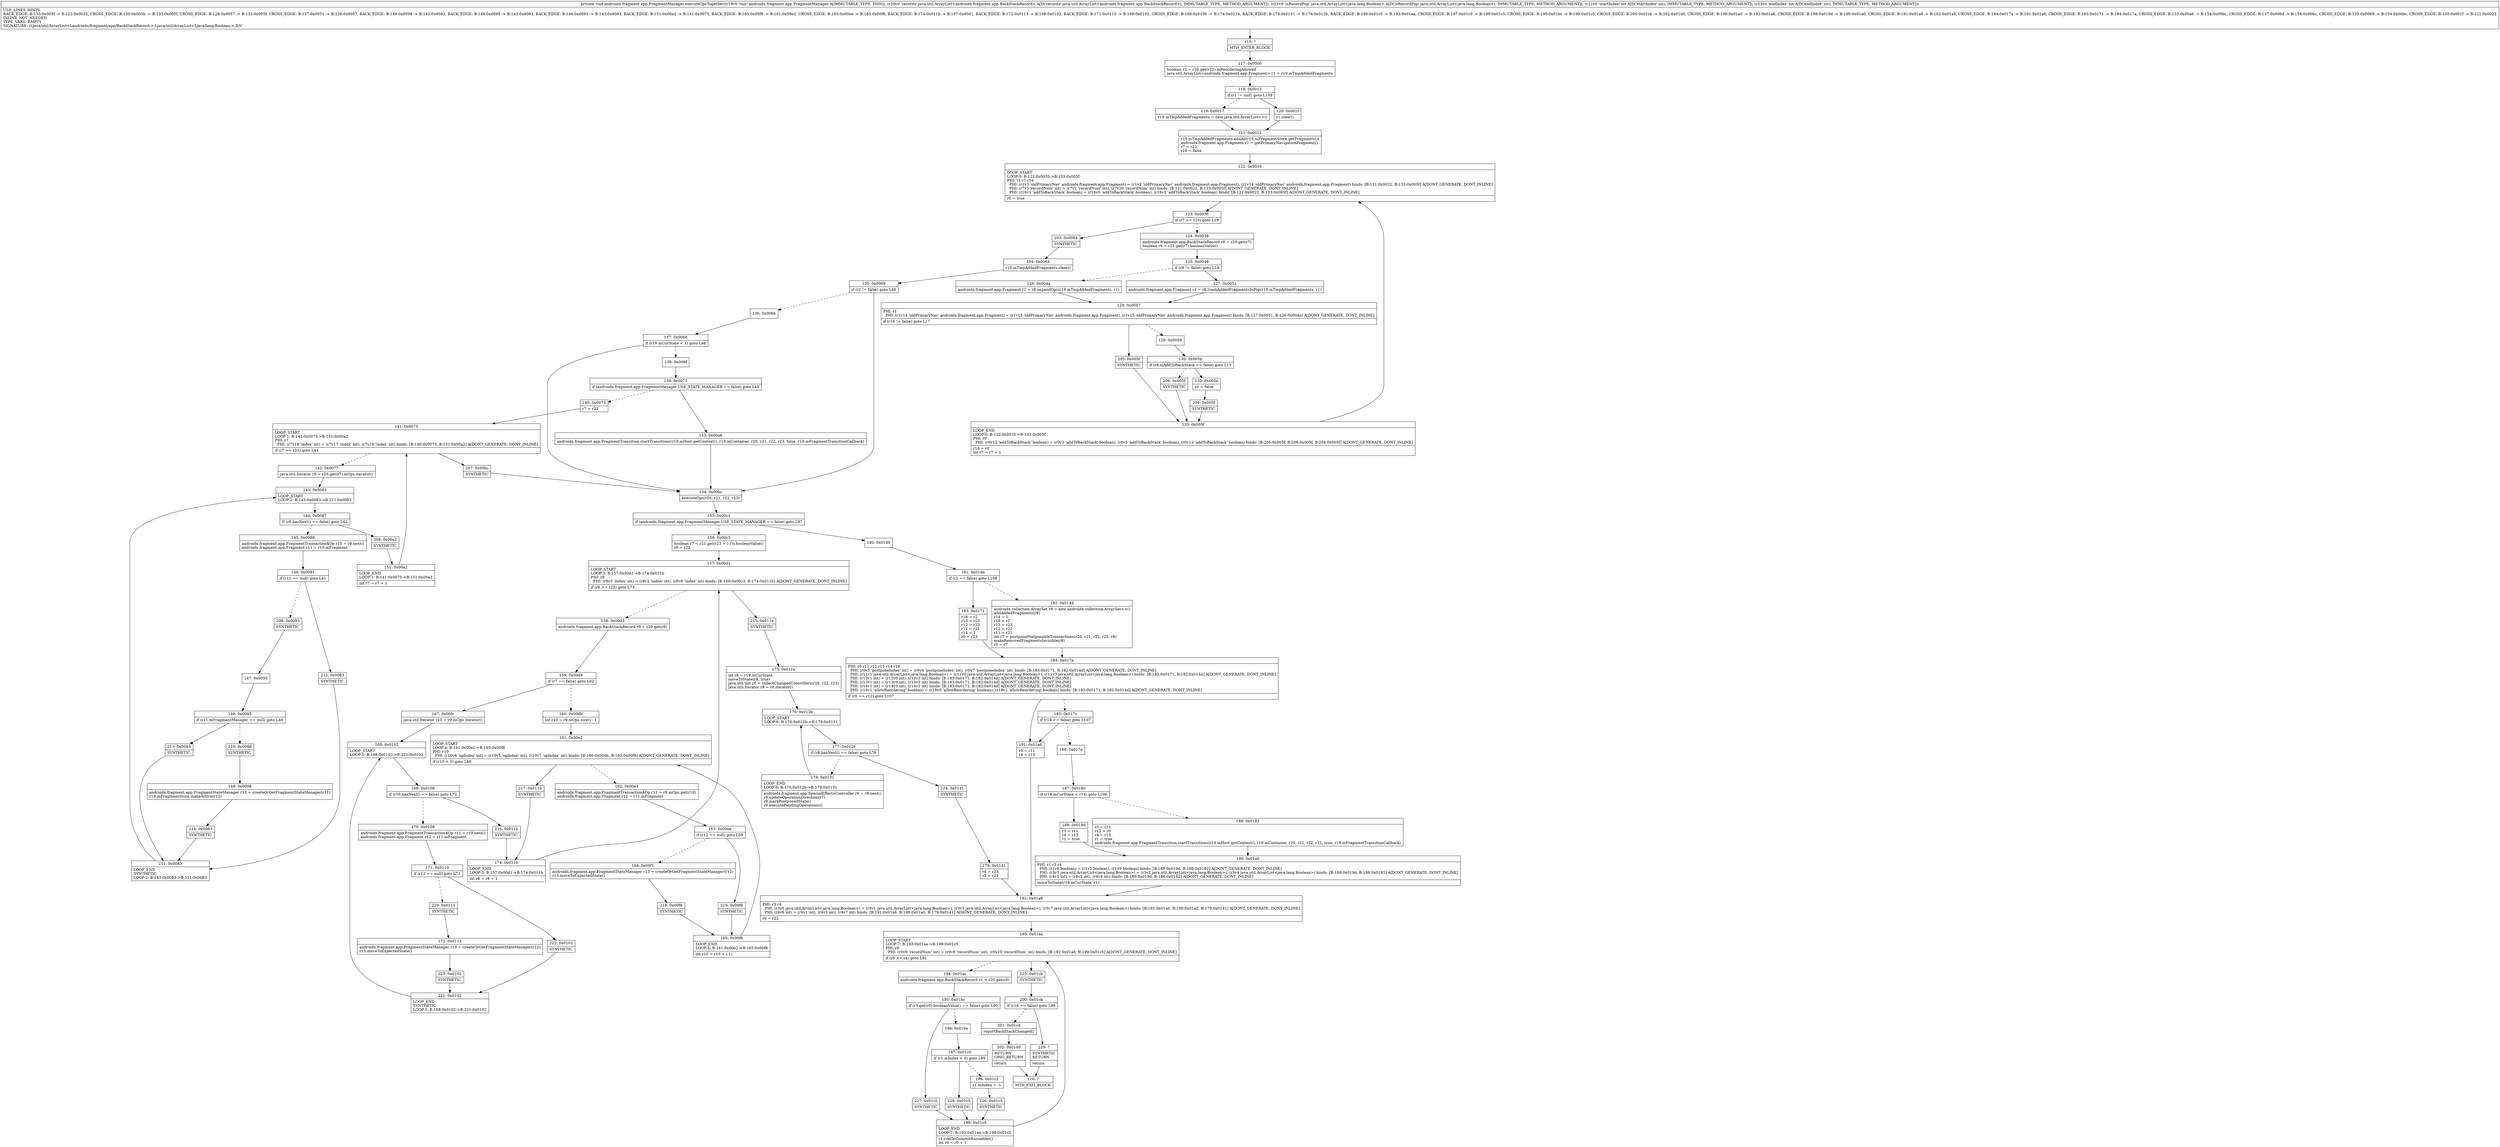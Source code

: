 digraph "CFG forandroidx.fragment.app.FragmentManager.executeOpsTogether(Ljava\/util\/ArrayList;Ljava\/util\/ArrayList;II)V" {
Node_115 [shape=record,label="{115\:\ ?|MTH_ENTER_BLOCK\l}"];
Node_117 [shape=record,label="{117\:\ 0x0000|boolean r2 = r20.get(r22).mReorderingAllowed\ljava.util.ArrayList\<androidx.fragment.app.Fragment\> r1 = r19.mTmpAddedFragments\l}"];
Node_118 [shape=record,label="{118\:\ 0x0015|if (r1 != null) goto L109\l}"];
Node_119 [shape=record,label="{119\:\ 0x0017|r19.mTmpAddedFragments = new java.util.ArrayList\<\>()\l}"];
Node_121 [shape=record,label="{121\:\ 0x0022|r19.mTmpAddedFragments.addAll(r19.mFragmentStore.getFragments())\landroidx.fragment.app.Fragment r1 = getPrimaryNavigationFragment()\lr7 = r22\lr16 = false\l}"];
Node_122 [shape=record,label="{122\:\ 0x0035|LOOP_START\lLOOP:0: B:122:0x0035\-\>B:133:0x005f\lPHI: r1 r7 r16 \l  PHI: (r1v3 'oldPrimaryNav' androidx.fragment.app.Fragment) = (r1v2 'oldPrimaryNav' androidx.fragment.app.Fragment), (r1v14 'oldPrimaryNav' androidx.fragment.app.Fragment) binds: [B:121:0x0022, B:133:0x005f] A[DONT_GENERATE, DONT_INLINE]\l  PHI: (r7v3 'recordNum' int) = (r7v2 'recordNum' int), (r7v20 'recordNum' int) binds: [B:121:0x0022, B:133:0x005f] A[DONT_GENERATE, DONT_INLINE]\l  PHI: (r16v1 'addToBackStack' boolean) = (r16v0 'addToBackStack' boolean), (r16v2 'addToBackStack' boolean) binds: [B:121:0x0022, B:133:0x005f] A[DONT_GENERATE, DONT_INLINE]\l|r0 = true\l}"];
Node_123 [shape=record,label="{123\:\ 0x0036|if (r7 \>= r23) goto L19\l}"];
Node_124 [shape=record,label="{124\:\ 0x0038|androidx.fragment.app.BackStackRecord r8 = r20.get(r7)\lboolean r9 = r21.get(r7).booleanValue()\l}"];
Node_125 [shape=record,label="{125\:\ 0x0048|if (r9 != false) goto L18\l}"];
Node_126 [shape=record,label="{126\:\ 0x004a|androidx.fragment.app.Fragment r1 = r8.expandOps(r19.mTmpAddedFragments, r1)\l}"];
Node_128 [shape=record,label="{128\:\ 0x0057|PHI: r1 \l  PHI: (r1v14 'oldPrimaryNav' androidx.fragment.app.Fragment) = (r1v13 'oldPrimaryNav' androidx.fragment.app.Fragment), (r1v15 'oldPrimaryNav' androidx.fragment.app.Fragment) binds: [B:127:0x0051, B:126:0x004a] A[DONT_GENERATE, DONT_INLINE]\l|if (r16 != false) goto L17\l}"];
Node_129 [shape=record,label="{129\:\ 0x0059}"];
Node_130 [shape=record,label="{130\:\ 0x005b|if (r8.mAddToBackStack == false) goto L13\l}"];
Node_132 [shape=record,label="{132\:\ 0x005e|r0 = false\l}"];
Node_204 [shape=record,label="{204\:\ 0x005f|SYNTHETIC\l}"];
Node_133 [shape=record,label="{133\:\ 0x005f|LOOP_END\lLOOP:0: B:122:0x0035\-\>B:133:0x005f\lPHI: r0 \l  PHI: (r0v12 'addToBackStack' boolean) = (r0v3 'addToBackStack' boolean), (r0v3 'addToBackStack' boolean), (r0v13 'addToBackStack' boolean) binds: [B:205:0x005f, B:206:0x005f, B:204:0x005f] A[DONT_GENERATE, DONT_INLINE]\l|r16 = r0\lint r7 = r7 + 1\l}"];
Node_206 [shape=record,label="{206\:\ 0x005f|SYNTHETIC\l}"];
Node_205 [shape=record,label="{205\:\ 0x005f|SYNTHETIC\l}"];
Node_127 [shape=record,label="{127\:\ 0x0051|androidx.fragment.app.Fragment r1 = r8.trackAddedFragmentsInPop(r19.mTmpAddedFragments, r1)\l}"];
Node_203 [shape=record,label="{203\:\ 0x0064|SYNTHETIC\l}"];
Node_134 [shape=record,label="{134\:\ 0x0064|r19.mTmpAddedFragments.clear()\l}"];
Node_135 [shape=record,label="{135\:\ 0x0069|if (r2 != false) goto L46\l}"];
Node_136 [shape=record,label="{136\:\ 0x006b}"];
Node_137 [shape=record,label="{137\:\ 0x006d|if (r19.mCurState \< 1) goto L46\l}"];
Node_138 [shape=record,label="{138\:\ 0x006f}"];
Node_139 [shape=record,label="{139\:\ 0x0071|if (androidx.fragment.app.FragmentManager.USE_STATE_MANAGER == false) goto L45\l}"];
Node_140 [shape=record,label="{140\:\ 0x0073|r7 = r22\l}"];
Node_141 [shape=record,label="{141\:\ 0x0075|LOOP_START\lLOOP:1: B:141:0x0075\-\>B:151:0x00a2\lPHI: r7 \l  PHI: (r7v18 'index' int) = (r7v17 'index' int), (r7v19 'index' int) binds: [B:140:0x0073, B:151:0x00a2] A[DONT_GENERATE, DONT_INLINE]\l|if (r7 \>= r23) goto L44\l}"];
Node_142 [shape=record,label="{142\:\ 0x0077|java.util.Iterator r9 = r20.get(r7).mOps.iterator()\l}"];
Node_143 [shape=record,label="{143\:\ 0x0083|LOOP_START\lLOOP:2: B:143:0x0083\-\>B:211:0x0083\l}"];
Node_144 [shape=record,label="{144\:\ 0x0087|if (r9.hasNext() == false) goto L42\l}"];
Node_145 [shape=record,label="{145\:\ 0x0089|androidx.fragment.app.FragmentTransaction$Op r10 = r9.next()\landroidx.fragment.app.Fragment r11 = r10.mFragment\l}"];
Node_146 [shape=record,label="{146\:\ 0x0091|if (r11 == null) goto L41\l}"];
Node_208 [shape=record,label="{208\:\ 0x0093|SYNTHETIC\l}"];
Node_147 [shape=record,label="{147\:\ 0x0093}"];
Node_148 [shape=record,label="{148\:\ 0x0095|if (r11.mFragmentManager == null) goto L40\l}"];
Node_210 [shape=record,label="{210\:\ 0x0098|SYNTHETIC\l}"];
Node_149 [shape=record,label="{149\:\ 0x0098|androidx.fragment.app.FragmentStateManager r12 = createOrGetFragmentStateManager(r11)\lr19.mFragmentStore.makeActive(r12)\l}"];
Node_214 [shape=record,label="{214\:\ 0x0083|SYNTHETIC\l}"];
Node_211 [shape=record,label="{211\:\ 0x0083|LOOP_END\lSYNTHETIC\lLOOP:2: B:143:0x0083\-\>B:211:0x0083\l}"];
Node_213 [shape=record,label="{213\:\ 0x0083|SYNTHETIC\l}"];
Node_212 [shape=record,label="{212\:\ 0x0083|SYNTHETIC\l}"];
Node_209 [shape=record,label="{209\:\ 0x00a2|SYNTHETIC\l}"];
Node_151 [shape=record,label="{151\:\ 0x00a2|LOOP_END\lLOOP:1: B:141:0x0075\-\>B:151:0x00a2\l|int r7 = r7 + 1\l}"];
Node_207 [shape=record,label="{207\:\ 0x00bc|SYNTHETIC\l}"];
Node_153 [shape=record,label="{153\:\ 0x00a6|androidx.fragment.app.FragmentTransition.startTransitions(r19.mHost.getContext(), r19.mContainer, r20, r21, r22, r23, false, r19.mFragmentTransitionCallback)\l}"];
Node_154 [shape=record,label="{154\:\ 0x00bc|executeOps(r20, r21, r22, r23)\l}"];
Node_155 [shape=record,label="{155\:\ 0x00c1|if (androidx.fragment.app.FragmentManager.USE_STATE_MANAGER == false) goto L97\l}"];
Node_156 [shape=record,label="{156\:\ 0x00c3|boolean r7 = r21.get(r23 + (\-1)).booleanValue()\lr8 = r22\l}"];
Node_157 [shape=record,label="{157\:\ 0x00d1|LOOP_START\lLOOP:3: B:157:0x00d1\-\>B:174:0x011b\lPHI: r8 \l  PHI: (r8v3 'index' int) = (r8v2 'index' int), (r8v6 'index' int) binds: [B:156:0x00c3, B:174:0x011b] A[DONT_GENERATE, DONT_INLINE]\l|if (r8 \>= r23) goto L73\l}"];
Node_158 [shape=record,label="{158\:\ 0x00d3|androidx.fragment.app.BackStackRecord r9 = r20.get(r8)\l}"];
Node_159 [shape=record,label="{159\:\ 0x00d9|if (r7 == false) goto L62\l}"];
Node_160 [shape=record,label="{160\:\ 0x00db|int r10 = r9.mOps.size() \- 1\l}"];
Node_161 [shape=record,label="{161\:\ 0x00e2|LOOP_START\lLOOP:4: B:161:0x00e2\-\>B:165:0x00f8\lPHI: r10 \l  PHI: (r10v6 'opIndex' int) = (r10v5 'opIndex' int), (r10v7 'opIndex' int) binds: [B:160:0x00db, B:165:0x00f8] A[DONT_GENERATE, DONT_INLINE]\l|if (r10 \< 0) goto L60\l}"];
Node_162 [shape=record,label="{162\:\ 0x00e4|androidx.fragment.app.FragmentTransaction$Op r11 = r9.mOps.get(r10)\landroidx.fragment.app.Fragment r12 = r11.mFragment\l}"];
Node_163 [shape=record,label="{163\:\ 0x00ee|if (r12 == null) goto L59\l}"];
Node_164 [shape=record,label="{164\:\ 0x00f1|androidx.fragment.app.FragmentStateManager r13 = createOrGetFragmentStateManager(r12)\lr13.moveToExpectedState()\l}"];
Node_218 [shape=record,label="{218\:\ 0x00f8|SYNTHETIC\l}"];
Node_165 [shape=record,label="{165\:\ 0x00f8|LOOP_END\lLOOP:4: B:161:0x00e2\-\>B:165:0x00f8\l|int r10 = r10 + (\-1)\l}"];
Node_219 [shape=record,label="{219\:\ 0x00f8|SYNTHETIC\l}"];
Node_217 [shape=record,label="{217\:\ 0x011b|SYNTHETIC\l}"];
Node_174 [shape=record,label="{174\:\ 0x011b|LOOP_END\lLOOP:3: B:157:0x00d1\-\>B:174:0x011b\l|int r8 = r8 + 1\l}"];
Node_167 [shape=record,label="{167\:\ 0x00fc|java.util.Iterator r10 = r9.mOps.iterator()\l}"];
Node_168 [shape=record,label="{168\:\ 0x0102|LOOP_START\lLOOP:5: B:168:0x0102\-\>B:221:0x0102\l}"];
Node_169 [shape=record,label="{169\:\ 0x0106|if (r10.hasNext() == false) goto L72\l}"];
Node_170 [shape=record,label="{170\:\ 0x0108|androidx.fragment.app.FragmentTransaction$Op r11 = r10.next()\landroidx.fragment.app.Fragment r12 = r11.mFragment\l}"];
Node_171 [shape=record,label="{171\:\ 0x0110|if (r12 == null) goto L71\l}"];
Node_220 [shape=record,label="{220\:\ 0x0113|SYNTHETIC\l}"];
Node_172 [shape=record,label="{172\:\ 0x0113|androidx.fragment.app.FragmentStateManager r13 = createOrGetFragmentStateManager(r12)\lr13.moveToExpectedState()\l}"];
Node_223 [shape=record,label="{223\:\ 0x0102|SYNTHETIC\l}"];
Node_221 [shape=record,label="{221\:\ 0x0102|LOOP_END\lSYNTHETIC\lLOOP:5: B:168:0x0102\-\>B:221:0x0102\l}"];
Node_222 [shape=record,label="{222\:\ 0x0102|SYNTHETIC\l}"];
Node_216 [shape=record,label="{216\:\ 0x011b|SYNTHETIC\l}"];
Node_215 [shape=record,label="{215\:\ 0x011e|SYNTHETIC\l}"];
Node_175 [shape=record,label="{175\:\ 0x011e|int r8 = r19.mCurState\lmoveToState(r8, true)\ljava.util.Set r0 = collectChangedControllers(r20, r22, r23)\ljava.util.Iterator r8 = r0.iterator()\l}"];
Node_176 [shape=record,label="{176\:\ 0x012b|LOOP_START\lLOOP:6: B:176:0x012b\-\>B:178:0x0131\l}"];
Node_177 [shape=record,label="{177\:\ 0x012f|if (r8.hasNext() == false) goto L78\l}"];
Node_178 [shape=record,label="{178\:\ 0x0131|LOOP_END\lLOOP:6: B:176:0x012b\-\>B:178:0x0131\l|androidx.fragment.app.SpecialEffectsController r9 = r8.next()\lr9.updateOperationDirection(r7)\lr9.markPostponedState()\lr9.executePendingOperations()\l}"];
Node_224 [shape=record,label="{224\:\ 0x0141|SYNTHETIC\l}"];
Node_179 [shape=record,label="{179\:\ 0x0141|r4 = r23\lr3 = r21\l}"];
Node_192 [shape=record,label="{192\:\ 0x01a8|PHI: r3 r4 \l  PHI: (r3v6 java.util.ArrayList\<java.lang.Boolean\>) = (r3v1 java.util.ArrayList\<java.lang.Boolean\>), (r3v3 java.util.ArrayList\<java.lang.Boolean\>), (r3v7 java.util.ArrayList\<java.lang.Boolean\>) binds: [B:191:0x01a6, B:190:0x01a0, B:179:0x0141] A[DONT_GENERATE, DONT_INLINE]\l  PHI: (r4v6 int) = (r4v1 int), (r4v3 int), (r4v7 int) binds: [B:191:0x01a6, B:190:0x01a0, B:179:0x0141] A[DONT_GENERATE, DONT_INLINE]\l|r0 = r22\l}"];
Node_193 [shape=record,label="{193\:\ 0x01aa|LOOP_START\lLOOP:7: B:193:0x01aa\-\>B:199:0x01c5\lPHI: r0 \l  PHI: (r0v9 'recordNum' int) = (r0v8 'recordNum' int), (r0v10 'recordNum' int) binds: [B:192:0x01a8, B:199:0x01c5] A[DONT_GENERATE, DONT_INLINE]\l|if (r0 \>= r4) goto L91\l}"];
Node_194 [shape=record,label="{194\:\ 0x01ac|androidx.fragment.app.BackStackRecord r1 = r20.get(r0)\l}"];
Node_195 [shape=record,label="{195\:\ 0x01bc|if (r3.get(r0).booleanValue() == false) goto L90\l}"];
Node_196 [shape=record,label="{196\:\ 0x01be}"];
Node_197 [shape=record,label="{197\:\ 0x01c0|if (r1.mIndex \< 0) goto L89\l}"];
Node_198 [shape=record,label="{198\:\ 0x01c2|r1.mIndex = \-1\l}"];
Node_226 [shape=record,label="{226\:\ 0x01c5|SYNTHETIC\l}"];
Node_199 [shape=record,label="{199\:\ 0x01c5|LOOP_END\lLOOP:7: B:193:0x01aa\-\>B:199:0x01c5\l|r1.runOnCommitRunnables()\lint r0 = r0 + 1\l}"];
Node_228 [shape=record,label="{228\:\ 0x01c5|SYNTHETIC\l}"];
Node_227 [shape=record,label="{227\:\ 0x01c5|SYNTHETIC\l}"];
Node_225 [shape=record,label="{225\:\ 0x01cb|SYNTHETIC\l}"];
Node_200 [shape=record,label="{200\:\ 0x01cb|if (r16 == false) goto L96\l}"];
Node_201 [shape=record,label="{201\:\ 0x01cd|reportBackStackChanged()\l}"];
Node_202 [shape=record,label="{202\:\ 0x01d0|RETURN\lORIG_RETURN\l|return\l}"];
Node_116 [shape=record,label="{116\:\ ?|MTH_EXIT_BLOCK\l}"];
Node_229 [shape=record,label="{229\:\ ?|SYNTHETIC\lRETURN\l|return\l}"];
Node_180 [shape=record,label="{180\:\ 0x0149}"];
Node_181 [shape=record,label="{181\:\ 0x014b|if (r2 == false) goto L108\l}"];
Node_182 [shape=record,label="{182\:\ 0x014d|androidx.collection.ArraySet r8 = new androidx.collection.ArraySet\<\>()\laddAddedFragments(r8)\lr14 = 1\lr18 = r2\lr13 = r23\lr12 = r22\lr11 = r21\lint r7 = postponePostponableTransactions(r20, r21, r22, r23, r8)\lmakeRemovedFragmentsInvisible(r8)\lr0 = r7\l}"];
Node_184 [shape=record,label="{184\:\ 0x017a|PHI: r0 r11 r12 r13 r14 r18 \l  PHI: (r0v5 'postponeIndex' int) = (r0v4 'postponeIndex' int), (r0v7 'postponeIndex' int) binds: [B:183:0x0171, B:182:0x014d] A[DONT_GENERATE, DONT_INLINE]\l  PHI: (r11v1 java.util.ArrayList\<java.lang.Boolean\>) = (r11v0 java.util.ArrayList\<java.lang.Boolean\>), (r11v3 java.util.ArrayList\<java.lang.Boolean\>) binds: [B:183:0x0171, B:182:0x014d] A[DONT_GENERATE, DONT_INLINE]\l  PHI: (r12v1 int) = (r12v0 int), (r12v3 int) binds: [B:183:0x0171, B:182:0x014d] A[DONT_GENERATE, DONT_INLINE]\l  PHI: (r13v1 int) = (r13v0 int), (r13v3 int) binds: [B:183:0x0171, B:182:0x014d] A[DONT_GENERATE, DONT_INLINE]\l  PHI: (r14v1 int) = (r14v0 int), (r14v3 int) binds: [B:183:0x0171, B:182:0x014d] A[DONT_GENERATE, DONT_INLINE]\l  PHI: (r18v1 'allowReordering' boolean) = (r18v0 'allowReordering' boolean), (r18v2 'allowReordering' boolean) binds: [B:183:0x0171, B:182:0x014d] A[DONT_GENERATE, DONT_INLINE]\l|if (r0 == r12) goto L107\l}"];
Node_185 [shape=record,label="{185\:\ 0x017c|if (r18 == false) goto L107\l}"];
Node_186 [shape=record,label="{186\:\ 0x017e}"];
Node_187 [shape=record,label="{187\:\ 0x0180|if (r19.mCurState \< r14) goto L106\l}"];
Node_188 [shape=record,label="{188\:\ 0x0182|r3 = r11\lr12 = r0\lr4 = r13\lr1 = true\landroidx.fragment.app.FragmentTransition.startTransitions(r19.mHost.getContext(), r19.mContainer, r20, r21, r22, r12, true, r19.mFragmentTransitionCallback)\l}"];
Node_190 [shape=record,label="{190\:\ 0x01a0|PHI: r1 r3 r4 \l  PHI: (r1v6 boolean) = (r1v5 boolean), (r1v9 boolean) binds: [B:189:0x019d, B:188:0x0182] A[DONT_GENERATE, DONT_INLINE]\l  PHI: (r3v3 java.util.ArrayList\<java.lang.Boolean\>) = (r3v2 java.util.ArrayList\<java.lang.Boolean\>), (r3v4 java.util.ArrayList\<java.lang.Boolean\>) binds: [B:189:0x019d, B:188:0x0182] A[DONT_GENERATE, DONT_INLINE]\l  PHI: (r4v3 int) = (r4v2 int), (r4v4 int) binds: [B:189:0x019d, B:188:0x0182] A[DONT_GENERATE, DONT_INLINE]\l|moveToState(r19.mCurState, r1)\l}"];
Node_189 [shape=record,label="{189\:\ 0x019d|r3 = r11\lr4 = r13\lr1 = true\l}"];
Node_191 [shape=record,label="{191\:\ 0x01a6|r3 = r11\lr4 = r13\l}"];
Node_183 [shape=record,label="{183\:\ 0x0171|r18 = r2\lr13 = r23\lr12 = r22\lr11 = r21\lr14 = 1\lr0 = r23\l}"];
Node_120 [shape=record,label="{120\:\ 0x001f|r1.clear()\l}"];
MethodNode[shape=record,label="{private void androidx.fragment.app.FragmentManager.executeOpsTogether((r19v0 'this' androidx.fragment.app.FragmentManager A[IMMUTABLE_TYPE, THIS]), (r20v0 'records' java.util.ArrayList\<androidx.fragment.app.BackStackRecord\> A[D('records' java.util.ArrayList\<androidx.fragment.app.BackStackRecord\>), IMMUTABLE_TYPE, METHOD_ARGUMENT]), (r21v0 'isRecordPop' java.util.ArrayList\<java.lang.Boolean\> A[D('isRecordPop' java.util.ArrayList\<java.lang.Boolean\>), IMMUTABLE_TYPE, METHOD_ARGUMENT]), (r22v0 'startIndex' int A[D('startIndex' int), IMMUTABLE_TYPE, METHOD_ARGUMENT]), (r23v0 'endIndex' int A[D('endIndex' int), IMMUTABLE_TYPE, METHOD_ARGUMENT]))  | USE_LINES_HINTS\lBACK_EDGE: B:133:0x005f \-\> B:122:0x0035, CROSS_EDGE: B:130:0x005b \-\> B:133:0x005f, CROSS_EDGE: B:128:0x0057 \-\> B:133:0x005f, CROSS_EDGE: B:127:0x0051 \-\> B:128:0x0057, BACK_EDGE: B:149:0x0098 \-\> B:143:0x0083, BACK_EDGE: B:148:0x0095 \-\> B:143:0x0083, BACK_EDGE: B:146:0x0091 \-\> B:143:0x0083, BACK_EDGE: B:151:0x00a2 \-\> B:141:0x0075, BACK_EDGE: B:165:0x00f8 \-\> B:161:0x00e2, CROSS_EDGE: B:163:0x00ee \-\> B:165:0x00f8, BACK_EDGE: B:174:0x011b \-\> B:157:0x00d1, BACK_EDGE: B:172:0x0113 \-\> B:168:0x0102, BACK_EDGE: B:171:0x0110 \-\> B:168:0x0102, CROSS_EDGE: B:169:0x0106 \-\> B:174:0x011b, BACK_EDGE: B:178:0x0131 \-\> B:176:0x012b, BACK_EDGE: B:199:0x01c5 \-\> B:193:0x01aa, CROSS_EDGE: B:197:0x01c0 \-\> B:199:0x01c5, CROSS_EDGE: B:195:0x01bc \-\> B:199:0x01c5, CROSS_EDGE: B:200:0x01cb \-\> B:202:0x01d0, CROSS_EDGE: B:190:0x01a0 \-\> B:192:0x01a8, CROSS_EDGE: B:189:0x019d \-\> B:190:0x01a0, CROSS_EDGE: B:191:0x01a6 \-\> B:192:0x01a8, CROSS_EDGE: B:184:0x017a \-\> B:191:0x01a6, CROSS_EDGE: B:183:0x0171 \-\> B:184:0x017a, CROSS_EDGE: B:153:0x00a6 \-\> B:154:0x00bc, CROSS_EDGE: B:137:0x006d \-\> B:154:0x00bc, CROSS_EDGE: B:135:0x0069 \-\> B:154:0x00bc, CROSS_EDGE: B:120:0x001f \-\> B:121:0x0022\lINLINE_NOT_NEEDED\lTYPE_VARS: EMPTY\lSIGNATURE: (Ljava\/util\/ArrayList\<Landroidx\/fragment\/app\/BackStackRecord;\>;Ljava\/util\/ArrayList\<Ljava\/lang\/Boolean;\>;II)V\l}"];
MethodNode -> Node_115;Node_115 -> Node_117;
Node_117 -> Node_118;
Node_118 -> Node_119[style=dashed];
Node_118 -> Node_120;
Node_119 -> Node_121;
Node_121 -> Node_122;
Node_122 -> Node_123;
Node_123 -> Node_124[style=dashed];
Node_123 -> Node_203;
Node_124 -> Node_125;
Node_125 -> Node_126[style=dashed];
Node_125 -> Node_127;
Node_126 -> Node_128;
Node_128 -> Node_129[style=dashed];
Node_128 -> Node_205;
Node_129 -> Node_130;
Node_130 -> Node_132;
Node_130 -> Node_206[style=dashed];
Node_132 -> Node_204;
Node_204 -> Node_133;
Node_133 -> Node_122;
Node_206 -> Node_133;
Node_205 -> Node_133;
Node_127 -> Node_128;
Node_203 -> Node_134;
Node_134 -> Node_135;
Node_135 -> Node_136[style=dashed];
Node_135 -> Node_154;
Node_136 -> Node_137;
Node_137 -> Node_138[style=dashed];
Node_137 -> Node_154;
Node_138 -> Node_139;
Node_139 -> Node_140[style=dashed];
Node_139 -> Node_153;
Node_140 -> Node_141;
Node_141 -> Node_142[style=dashed];
Node_141 -> Node_207;
Node_142 -> Node_143;
Node_143 -> Node_144;
Node_144 -> Node_145[style=dashed];
Node_144 -> Node_209;
Node_145 -> Node_146;
Node_146 -> Node_208[style=dashed];
Node_146 -> Node_212;
Node_208 -> Node_147;
Node_147 -> Node_148;
Node_148 -> Node_210[style=dashed];
Node_148 -> Node_213;
Node_210 -> Node_149;
Node_149 -> Node_214;
Node_214 -> Node_211;
Node_211 -> Node_143;
Node_213 -> Node_211;
Node_212 -> Node_211;
Node_209 -> Node_151;
Node_151 -> Node_141;
Node_207 -> Node_154;
Node_153 -> Node_154;
Node_154 -> Node_155;
Node_155 -> Node_156[style=dashed];
Node_155 -> Node_180;
Node_156 -> Node_157;
Node_157 -> Node_158[style=dashed];
Node_157 -> Node_215;
Node_158 -> Node_159;
Node_159 -> Node_160[style=dashed];
Node_159 -> Node_167;
Node_160 -> Node_161;
Node_161 -> Node_162[style=dashed];
Node_161 -> Node_217;
Node_162 -> Node_163;
Node_163 -> Node_164[style=dashed];
Node_163 -> Node_219;
Node_164 -> Node_218;
Node_218 -> Node_165;
Node_165 -> Node_161;
Node_219 -> Node_165;
Node_217 -> Node_174;
Node_174 -> Node_157;
Node_167 -> Node_168;
Node_168 -> Node_169;
Node_169 -> Node_170[style=dashed];
Node_169 -> Node_216;
Node_170 -> Node_171;
Node_171 -> Node_220[style=dashed];
Node_171 -> Node_222;
Node_220 -> Node_172;
Node_172 -> Node_223;
Node_223 -> Node_221;
Node_221 -> Node_168;
Node_222 -> Node_221;
Node_216 -> Node_174;
Node_215 -> Node_175;
Node_175 -> Node_176;
Node_176 -> Node_177;
Node_177 -> Node_178[style=dashed];
Node_177 -> Node_224;
Node_178 -> Node_176;
Node_224 -> Node_179;
Node_179 -> Node_192;
Node_192 -> Node_193;
Node_193 -> Node_194[style=dashed];
Node_193 -> Node_225;
Node_194 -> Node_195;
Node_195 -> Node_196[style=dashed];
Node_195 -> Node_227;
Node_196 -> Node_197;
Node_197 -> Node_198[style=dashed];
Node_197 -> Node_228;
Node_198 -> Node_226;
Node_226 -> Node_199;
Node_199 -> Node_193;
Node_228 -> Node_199;
Node_227 -> Node_199;
Node_225 -> Node_200;
Node_200 -> Node_201[style=dashed];
Node_200 -> Node_229;
Node_201 -> Node_202;
Node_202 -> Node_116;
Node_229 -> Node_116;
Node_180 -> Node_181;
Node_181 -> Node_182[style=dashed];
Node_181 -> Node_183;
Node_182 -> Node_184;
Node_184 -> Node_185[style=dashed];
Node_184 -> Node_191;
Node_185 -> Node_186[style=dashed];
Node_185 -> Node_191;
Node_186 -> Node_187;
Node_187 -> Node_188[style=dashed];
Node_187 -> Node_189;
Node_188 -> Node_190;
Node_190 -> Node_192;
Node_189 -> Node_190;
Node_191 -> Node_192;
Node_183 -> Node_184;
Node_120 -> Node_121;
}

